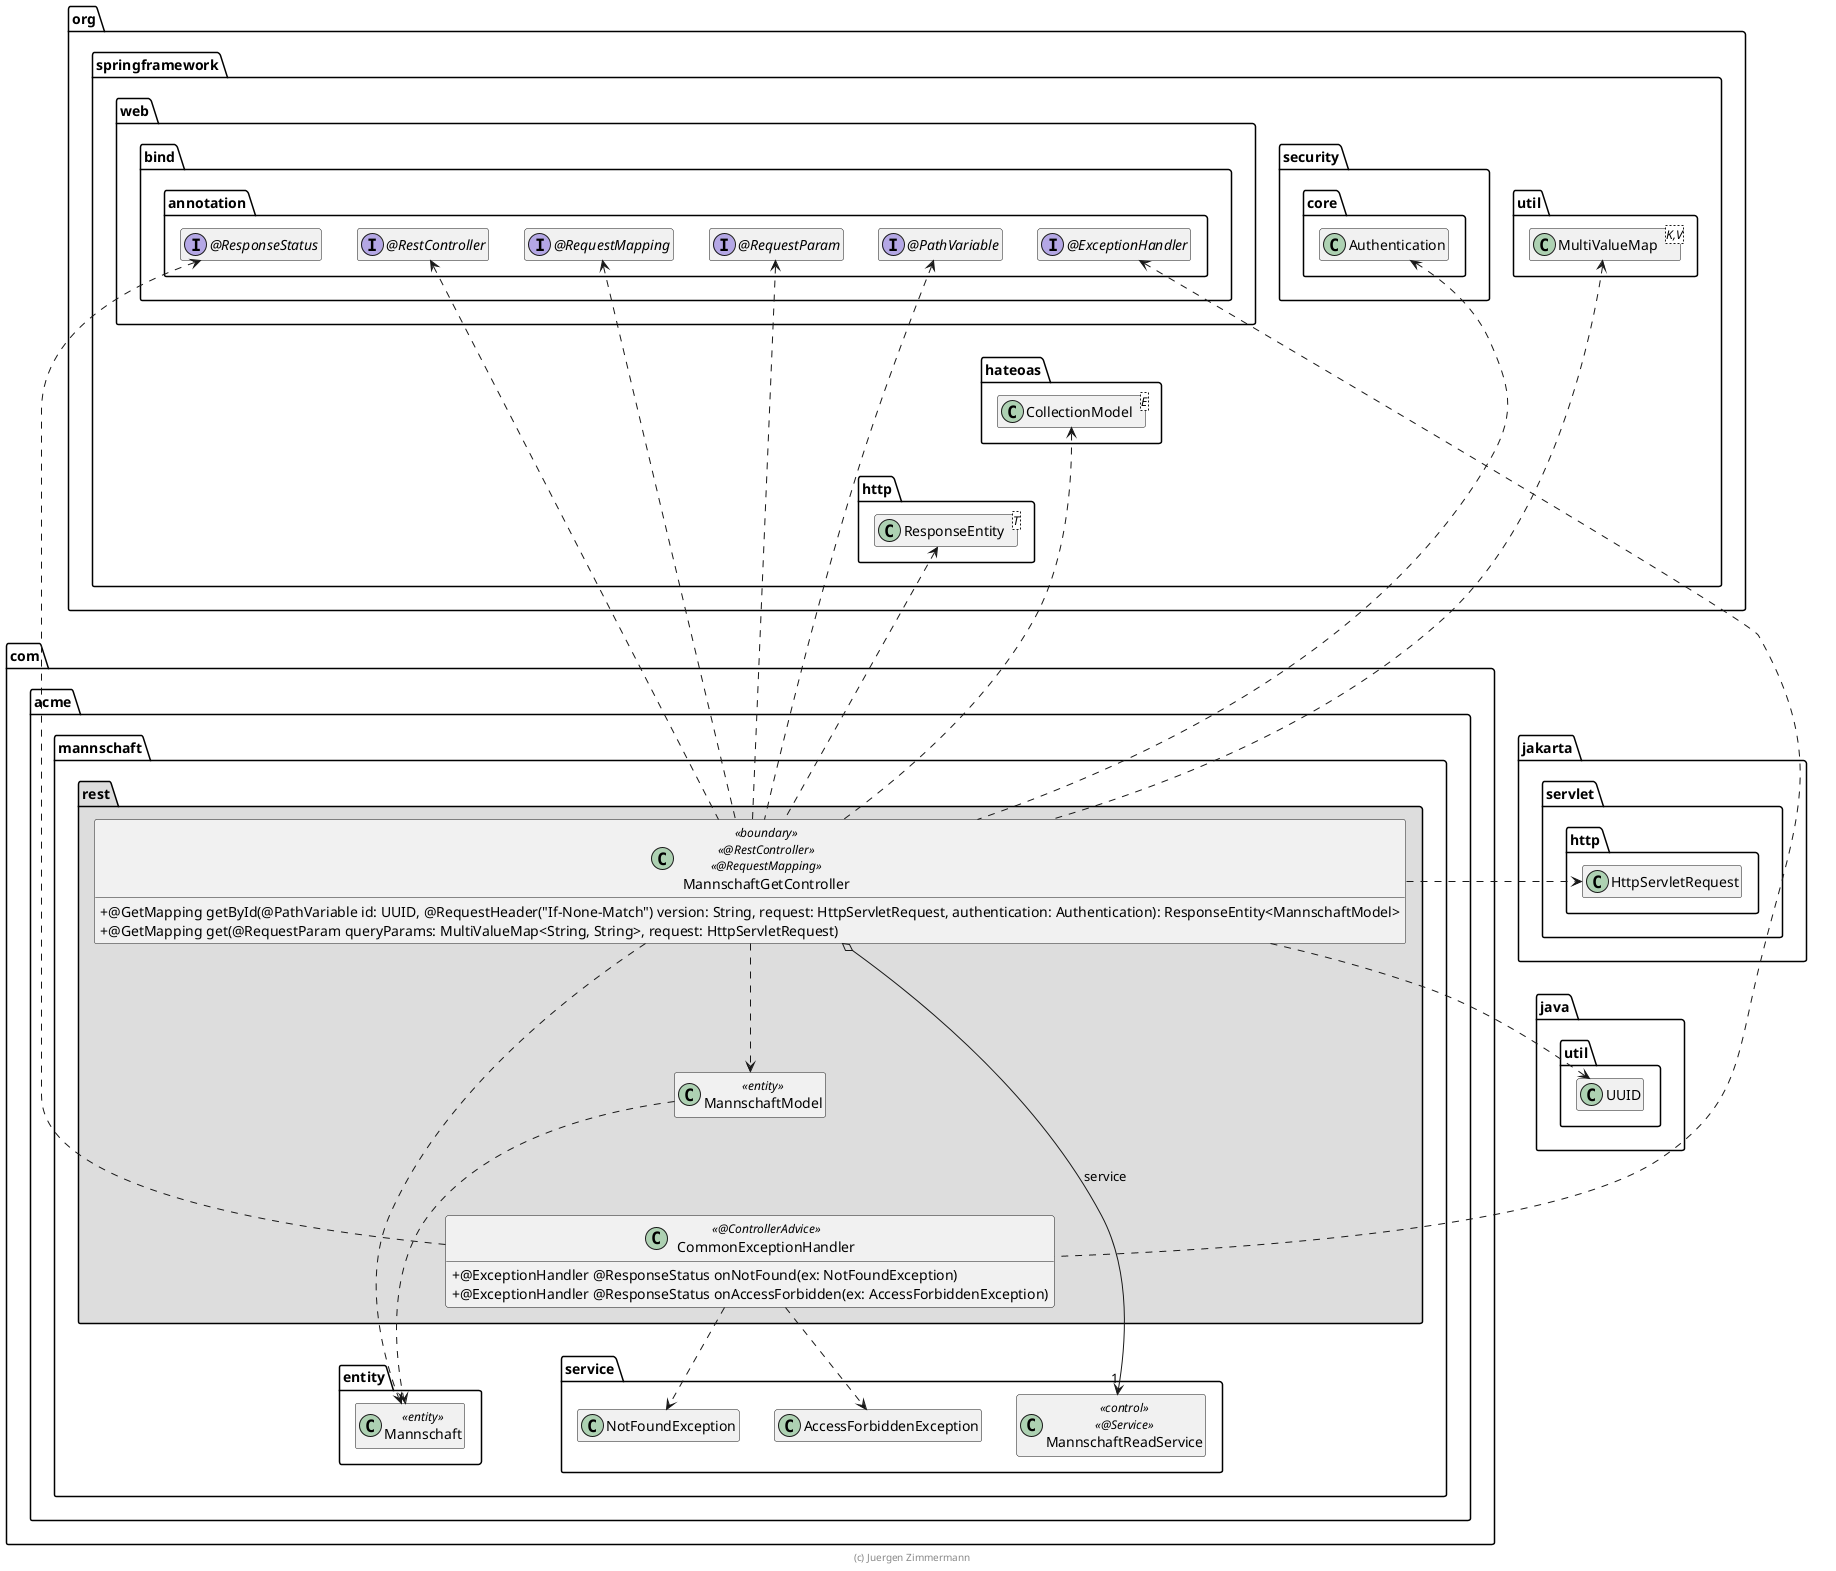 ' Copyright (C) 2019 - present Juergen Zimmermann, Hochschule Karlsruhe
'
' This program is free software: you can redistribute it and/or modify
' it under the terms of the GNU General Public License as published by
' the Free Software Foundation, either version 3 of the License, or
' (at your option) any later version.
'
' This program is distributed in the hope that it will be useful,
' but WITHOUT ANY WARRANTY; without even the implied warranty of
' MERCHANTABILITY or FITNESS FOR A PARTICULAR PURPOSE.  See the
' GNU General Public License for more details.
'
' You should have received a copy of the GNU General Public License
' along with this program.  If not, see <https://www.gnu.org/licenses/>.
@startuml MannschaftHandler

skinparam classAttributeIconSize 0

package jakarta.servlet.http {
    class HttpServletRequest
}

package org.springframework {
    package web.bind.annotation {
        interface "@RestController" as RestController
        interface "@RequestMapping" as RequestMapping
        interface "@PathVariable" as PathVariable
        interface "@RequestParam" as RequestParam
        interface "@ExceptionHandler" as ExceptionHandler
        interface "@ResponseStatus" as ResponseStatus

        RequestMapping .left[hidden].> RestController
    }

    package http {
        class ResponseEntity<T>
    }
    package hateoas {
        class CollectionModel<E>
    }
    package security.core {
        class Authentication
    }
    package util {
        class MultiValueMap<K,V>
    }

    CollectionModel .up[hidden].> Authentication
    ResponseEntity .up[hidden].> CollectionModel
}

package java.util {
    class UUID

    UUID .up[hidden].> HttpServletRequest
}

package com.acme.mannschaft {
    package entity {
        class Mannschaft << entity >>
    }

    package service {
        class MannschaftReadService << control >> << @Service >>
        class NotFoundException
        class AccessForbiddenException

        MannschaftReadService .right[hidden].> NotFoundException
        NotFoundException .right[hidden].> AccessForbiddenException
    }

    package rest #DDDDDD {
        class MannschaftModel <<entity>>

        class MannschaftGetController << boundary >> << @RestController >> << @RequestMapping >> {
            + @GetMapping getById(@PathVariable id: UUID, @RequestHeader("If-None-Match") version: String, request: HttpServletRequest, authentication: Authentication): ResponseEntity<MannschaftModel>
            + @GetMapping get(@RequestParam queryParams: MultiValueMap<String, String>, request: HttpServletRequest)
        }

        class CommonExceptionHandler << @ControllerAdvice >> {
            + @ExceptionHandler @ResponseStatus onNotFound(ex: NotFoundException)
            + @ExceptionHandler @ResponseStatus onAccessForbidden(ex: AccessForbiddenException)
        }

        MannschaftGetController o-right-> "1" MannschaftReadService : service
        MannschaftGetController ..> MannschaftModel
        MannschaftGetController ..> Mannschaft

        MannschaftGetController .up.> CollectionModel
        MannschaftGetController .right.> HttpServletRequest
        MannschaftGetController .up.> MultiValueMap
        MannschaftGetController .up.> Authentication
        MannschaftGetController .up.> ResponseEntity

        MannschaftGetController .up.> RestController
        MannschaftGetController .up.> RequestMapping
        MannschaftGetController .up.> PathVariable
        MannschaftGetController .up.> RequestParam

        CommonExceptionHandler .up.> ExceptionHandler
        CommonExceptionHandler .up.> ResponseStatus
        CommonExceptionHandler ..> NotFoundException
        CommonExceptionHandler ..> AccessForbiddenException
        CommonExceptionHandler .up[hidden].> MannschaftModel
        CommonExceptionHandler .[hidden].> Mannschaft

        MannschaftGetController .right.> UUID

        MannschaftModel ..> Mannschaft
        MannschaftModel .[hidden].> MannschaftReadService
    }
}

hide empty members

footer (c) Juergen Zimmermann

@enduml
